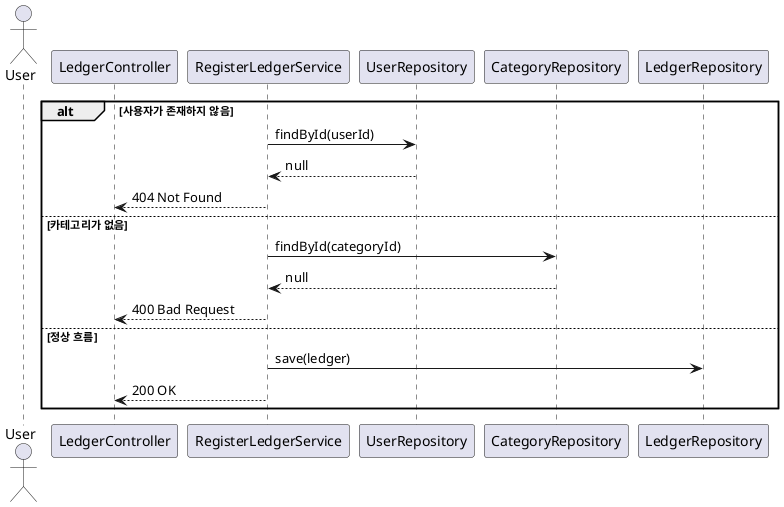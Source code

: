 @startuml
actor User
participant "LedgerController" as Controller
participant "RegisterLedgerService" as Service
participant "UserRepository"
participant "CategoryRepository"
participant "LedgerRepository"

alt 사용자가 존재하지 않음
    Service -> UserRepository : findById(userId)
    UserRepository --> Service : null
    Service --> Controller : 404 Not Found
else 카테고리가 없음
    Service -> CategoryRepository : findById(categoryId)
    CategoryRepository --> Service : null
    Service --> Controller : 400 Bad Request
else 정상 흐름
    Service -> LedgerRepository : save(ledger)
    Service --> Controller : 200 OK
end
@enduml